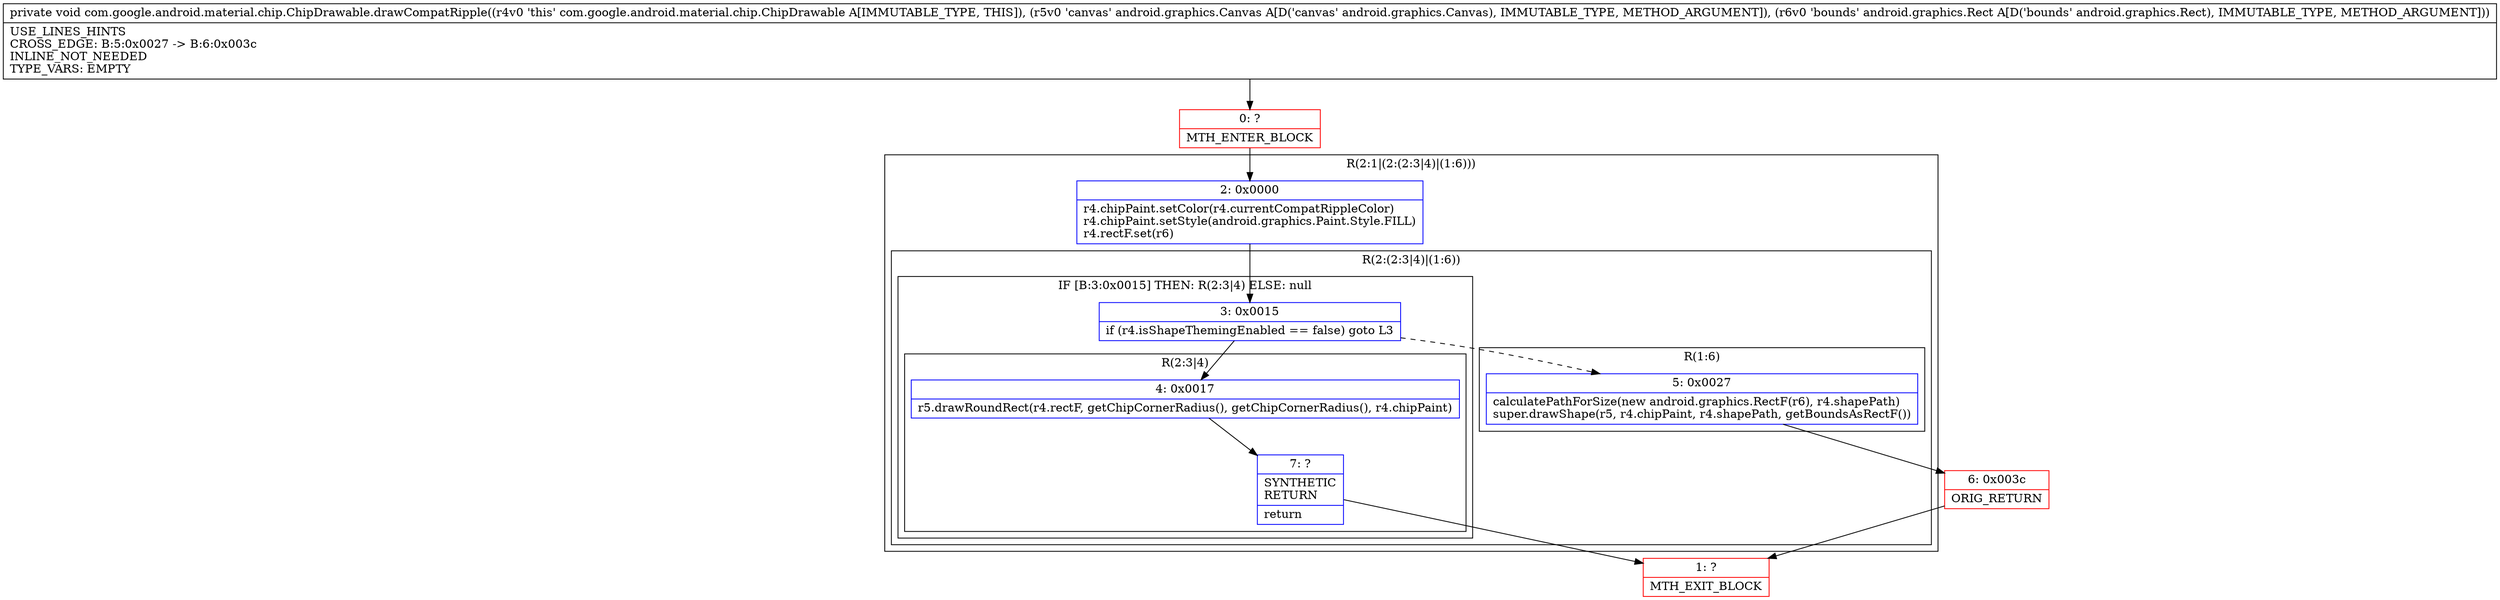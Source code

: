 digraph "CFG forcom.google.android.material.chip.ChipDrawable.drawCompatRipple(Landroid\/graphics\/Canvas;Landroid\/graphics\/Rect;)V" {
subgraph cluster_Region_2060740213 {
label = "R(2:1|(2:(2:3|4)|(1:6)))";
node [shape=record,color=blue];
Node_2 [shape=record,label="{2\:\ 0x0000|r4.chipPaint.setColor(r4.currentCompatRippleColor)\lr4.chipPaint.setStyle(android.graphics.Paint.Style.FILL)\lr4.rectF.set(r6)\l}"];
subgraph cluster_Region_1203385313 {
label = "R(2:(2:3|4)|(1:6))";
node [shape=record,color=blue];
subgraph cluster_IfRegion_1219416919 {
label = "IF [B:3:0x0015] THEN: R(2:3|4) ELSE: null";
node [shape=record,color=blue];
Node_3 [shape=record,label="{3\:\ 0x0015|if (r4.isShapeThemingEnabled == false) goto L3\l}"];
subgraph cluster_Region_962340800 {
label = "R(2:3|4)";
node [shape=record,color=blue];
Node_4 [shape=record,label="{4\:\ 0x0017|r5.drawRoundRect(r4.rectF, getChipCornerRadius(), getChipCornerRadius(), r4.chipPaint)\l}"];
Node_7 [shape=record,label="{7\:\ ?|SYNTHETIC\lRETURN\l|return\l}"];
}
}
subgraph cluster_Region_1617037648 {
label = "R(1:6)";
node [shape=record,color=blue];
Node_5 [shape=record,label="{5\:\ 0x0027|calculatePathForSize(new android.graphics.RectF(r6), r4.shapePath)\lsuper.drawShape(r5, r4.chipPaint, r4.shapePath, getBoundsAsRectF())\l}"];
}
}
}
Node_0 [shape=record,color=red,label="{0\:\ ?|MTH_ENTER_BLOCK\l}"];
Node_1 [shape=record,color=red,label="{1\:\ ?|MTH_EXIT_BLOCK\l}"];
Node_6 [shape=record,color=red,label="{6\:\ 0x003c|ORIG_RETURN\l}"];
MethodNode[shape=record,label="{private void com.google.android.material.chip.ChipDrawable.drawCompatRipple((r4v0 'this' com.google.android.material.chip.ChipDrawable A[IMMUTABLE_TYPE, THIS]), (r5v0 'canvas' android.graphics.Canvas A[D('canvas' android.graphics.Canvas), IMMUTABLE_TYPE, METHOD_ARGUMENT]), (r6v0 'bounds' android.graphics.Rect A[D('bounds' android.graphics.Rect), IMMUTABLE_TYPE, METHOD_ARGUMENT]))  | USE_LINES_HINTS\lCROSS_EDGE: B:5:0x0027 \-\> B:6:0x003c\lINLINE_NOT_NEEDED\lTYPE_VARS: EMPTY\l}"];
MethodNode -> Node_0;Node_2 -> Node_3;
Node_3 -> Node_4;
Node_3 -> Node_5[style=dashed];
Node_4 -> Node_7;
Node_7 -> Node_1;
Node_5 -> Node_6;
Node_0 -> Node_2;
Node_6 -> Node_1;
}

